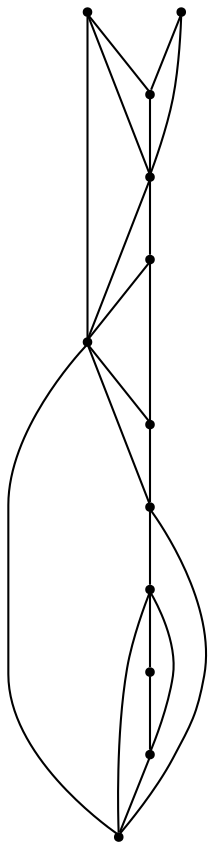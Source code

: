 graph {
  node [shape=point,comment="{\"directed\":false,\"doi\":\"10.1007/978-3-030-92931-2_12\",\"figure\":\"9\"}"]

  v0 [pos="743.851841626152,2045.1557538276343"]
  v1 [pos="570.2116488910818,2046.2100368719725"]
  v2 [pos="886.0244792139847,2045.1557538276343"]
  v3 [pos="1143.9155418879238,2045.1557538276343"]
  v4 [pos="1343.947407915914,2045.1557538276343"]
  v5 [pos="1343.947407915914,2311.861512659513"]
  v6 [pos="1210.5928305639206,2311.861512659513"]
  v7 [pos="1077.238253211927,2311.861512659513"]
  v8 [pos="943.8837076541423,2311.861512659513"]
  v9 [pos="810.5291303021488,2311.861512659513"]
  v10 [pos="677.1745529501553,2311.861512659513"]
  v11 [pos="543.8199755981618,2311.861512659513"]

  v0 -- v1 [id="-1",pos="743.851841626152,2045.1557538276343 570.2116488910818,2046.2100368719725 570.2116488910818,2046.2100368719725 570.2116488910818,2046.2100368719725"]
  v11 -- v10 [id="-2",pos="543.8199755981618,2311.861512659513 677.1745529501553,2311.861512659513 677.1745529501553,2311.861512659513 677.1745529501553,2311.861512659513"]
  v10 -- v9 [id="-3",pos="677.1745529501553,2311.861512659513 810.5291303021488,2311.861512659513 810.5291303021488,2311.861512659513 810.5291303021488,2311.861512659513"]
  v9 -- v8 [id="-4",pos="810.5291303021488,2311.861512659513 943.8837076541423,2311.861512659513 943.8837076541423,2311.861512659513 943.8837076541423,2311.861512659513"]
  v8 -- v7 [id="-5",pos="943.8837076541423,2311.861512659513 1077.238253211927,2311.861512659513 1077.238253211927,2311.861512659513 1077.238253211927,2311.861512659513"]
  v7 -- v6 [id="-6",pos="1077.238253211927,2311.861512659513 1210.5928305639206,2311.861512659513 1210.5928305639206,2311.861512659513 1210.5928305639206,2311.861512659513"]
  v6 -- v5 [id="-7",pos="1210.5928305639206,2311.861512659513 1343.947407915914,2311.861512659513 1343.947407915914,2311.861512659513 1343.947407915914,2311.861512659513"]
  v11 -- v1 [id="-8",pos="543.8199755981618,2311.861512659513 570.2116488910818,2046.2100368719725 570.2116488910818,2046.2100368719725 570.2116488910818,2046.2100368719725"]
  v1 -- v10 [id="-9",pos="570.2116488910818,2046.2100368719725 677.1745529501553,2311.861512659513 677.1745529501553,2311.861512659513 677.1745529501553,2311.861512659513"]
  v2 -- v0 [id="-10",pos="886.0244792139847,2045.1557538276343 743.851841626152,2045.1557538276343 743.851841626152,2045.1557538276343 743.851841626152,2045.1557538276343"]
  v3 -- v2 [id="-11",pos="1143.9155418879238,2045.1557538276343 886.0244792139847,2045.1557538276343 886.0244792139847,2045.1557538276343 886.0244792139847,2045.1557538276343"]
  v4 -- v3 [id="-12",pos="1343.947407915914,2045.1557538276343 1143.9155418879238,2045.1557538276343 1143.9155418879238,2045.1557538276343 1143.9155418879238,2045.1557538276343"]
  v5 -- v4 [id="-13",pos="1343.947407915914,2311.861512659513 1343.947407915914,2045.1557538276343 1343.947407915914,2045.1557538276343 1343.947407915914,2045.1557538276343"]
  v6 -- v4 [id="-14",pos="1210.5928305639206,2311.861512659513 1343.947407915914,2045.1557538276343 1343.947407915914,2045.1557538276343 1343.947407915914,2045.1557538276343"]
  v3 -- v6 [id="-16",pos="1143.9155418879238,2045.1557538276343 1210.5928305639206,2311.861512659513 1210.5928305639206,2311.861512659513 1210.5928305639206,2311.861512659513"]
  v10 -- v2 [id="-17",pos="677.1745529501553,2311.861512659513 886.0244792139847,2045.1557538276343 886.0244792139847,2045.1557538276343 886.0244792139847,2045.1557538276343"]
  v10 -- v0 [id="-18",pos="677.1745529501553,2311.861512659513 743.851841626152,2045.1557538276343 743.851841626152,2045.1557538276343 743.851841626152,2045.1557538276343"]
  v7 -- v2 [id="-19",pos="1077.238253211927,2311.861512659513 886.0244792139847,2045.1557538276343 886.0244792139847,2045.1557538276343 886.0244792139847,2045.1557538276343"]
  v9 -- v2 [id="-20",pos="810.5291303021488,2311.861512659513 886.0244792139847,2045.1557538276343 886.0244792139847,2045.1557538276343 886.0244792139847,2045.1557538276343"]
  v7 -- v3 [id="-21",pos="1077.238253211927,2311.861512659513 1143.9155418879238,2045.1557538276343 1143.9155418879238,2045.1557538276343 1143.9155418879238,2045.1557538276343"]
  v2 -- v8 [id="-24",pos="886.0244792139847,2045.1557538276343 943.8837076541423,2311.861512659513 943.8837076541423,2311.861512659513 943.8837076541423,2311.861512659513"]
}